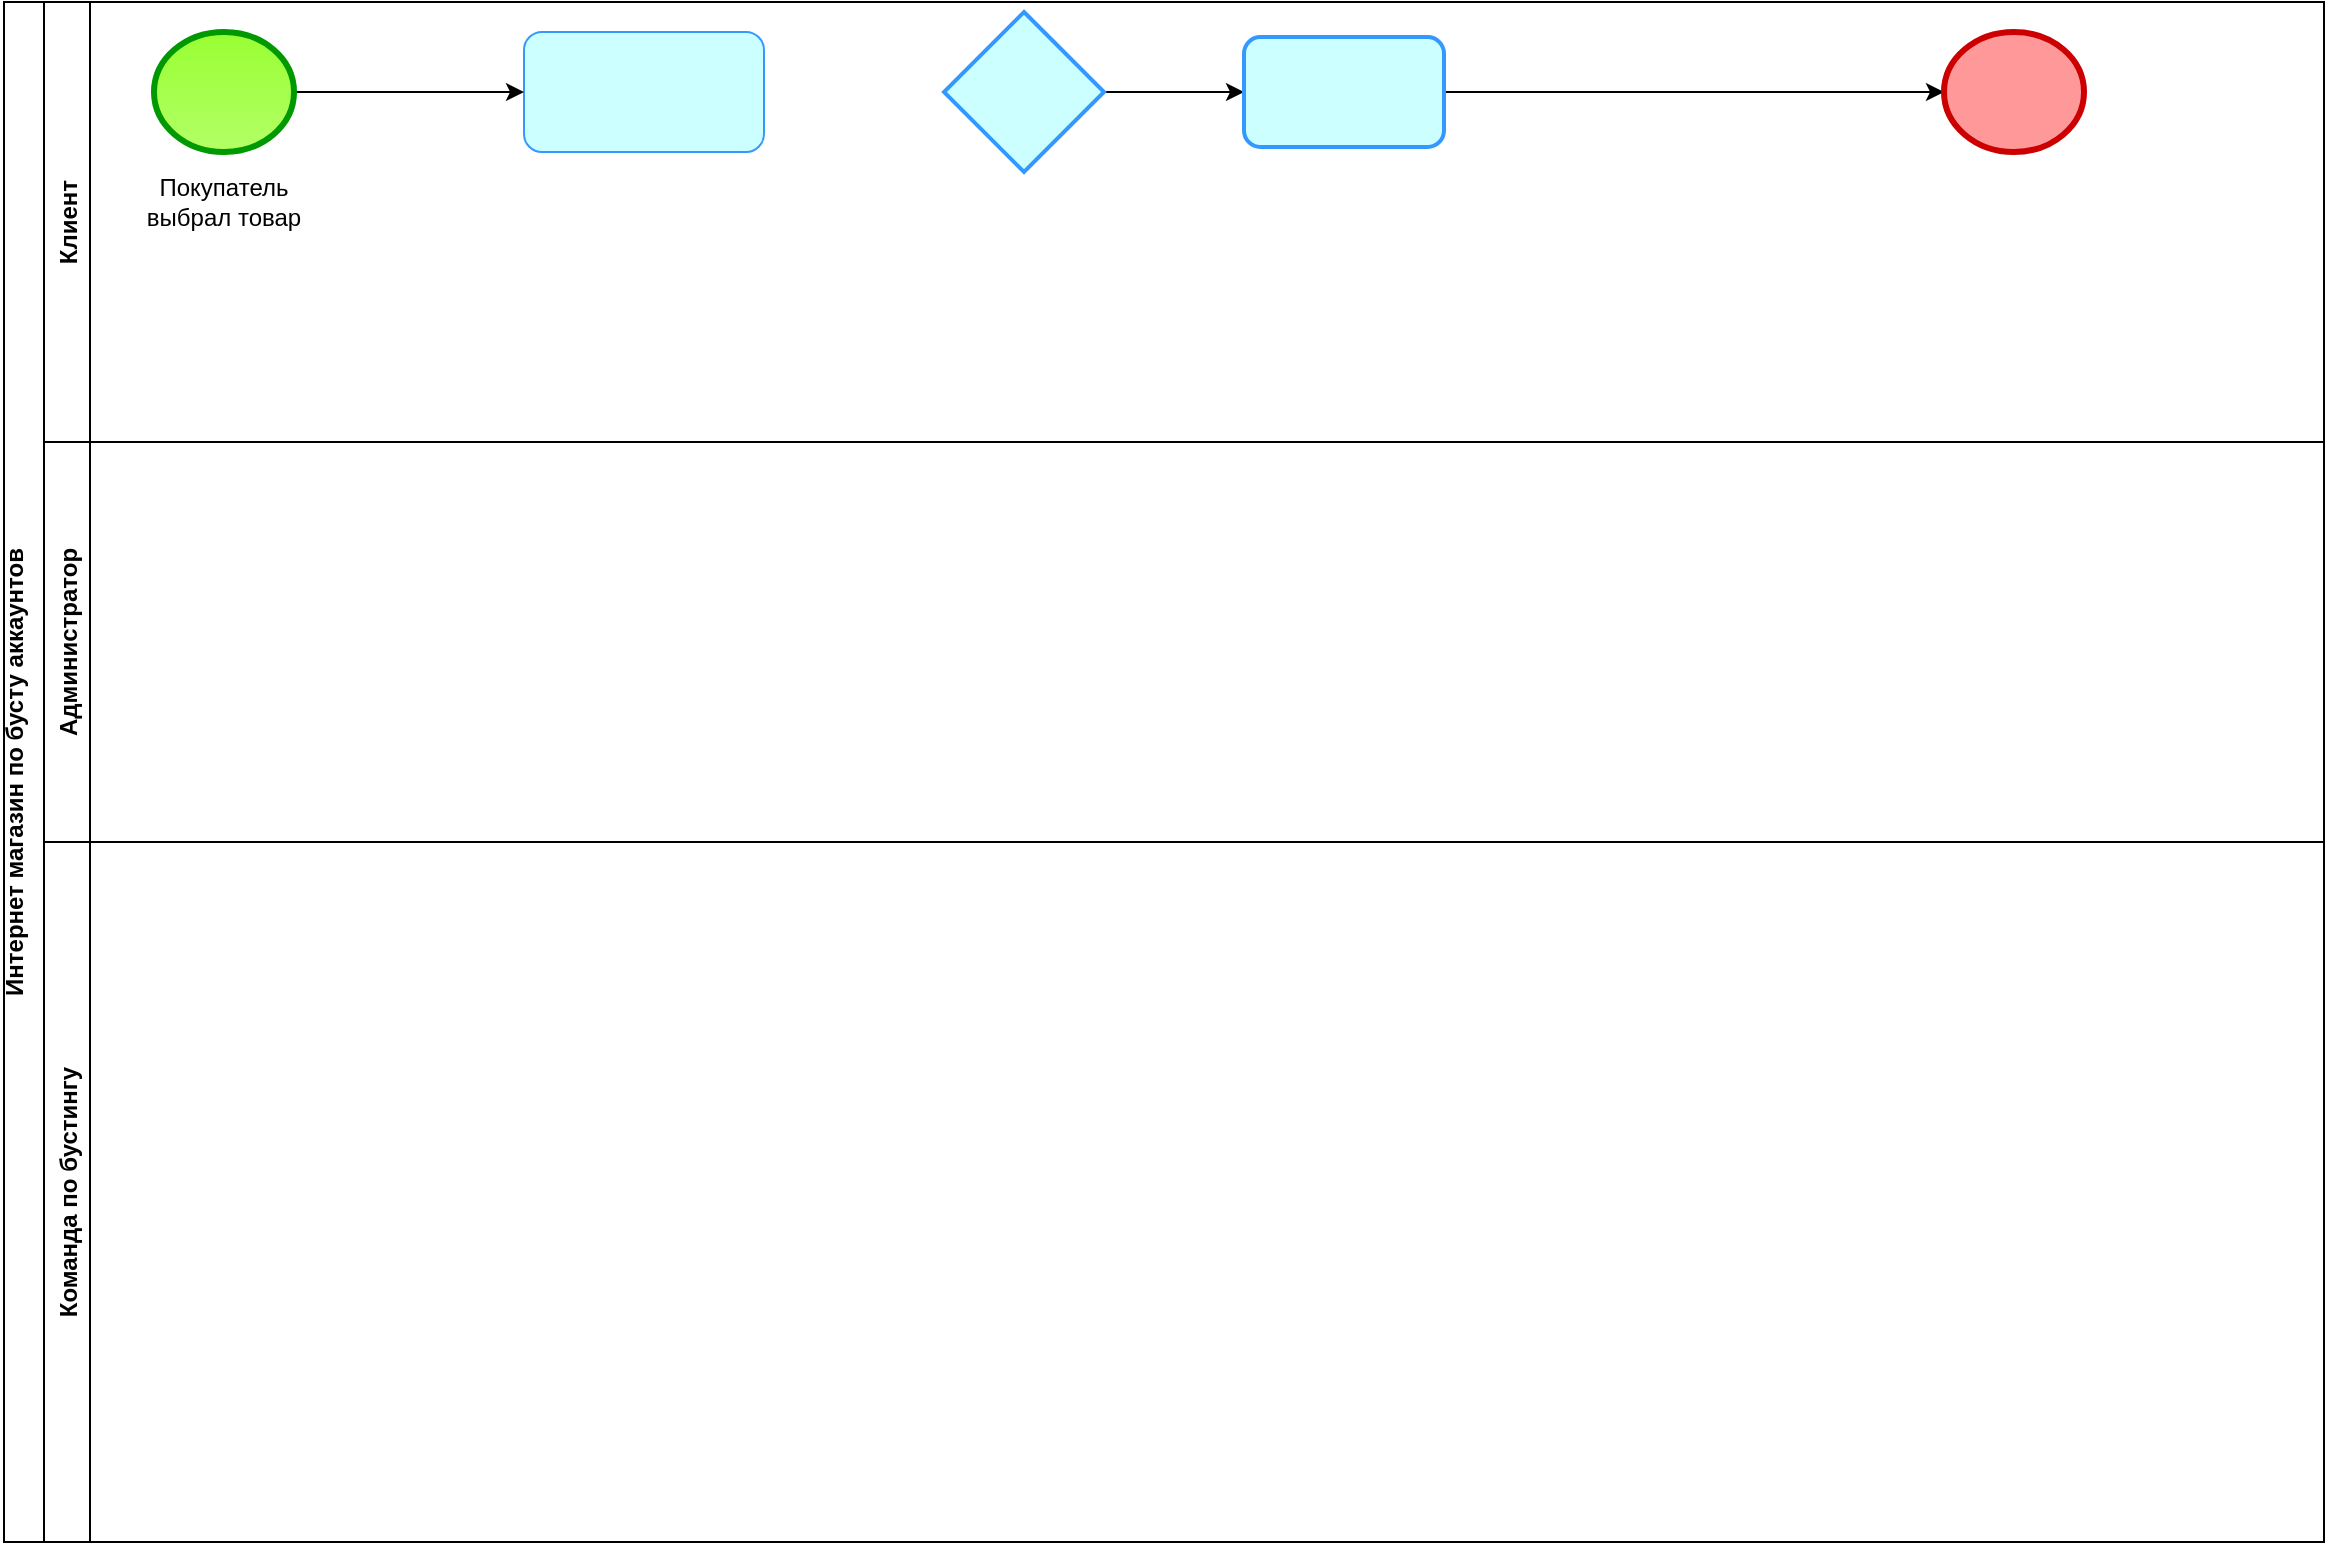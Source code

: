 <mxfile version="16.5.6" type="github">
  <diagram id="0U4CgZujcyzyxz3d1z1K" name="Page-1">
    <mxGraphModel dx="1237" dy="730" grid="1" gridSize="10" guides="1" tooltips="1" connect="1" arrows="1" fold="1" page="1" pageScale="1" pageWidth="1169" pageHeight="827" math="0" shadow="0">
      <root>
        <mxCell id="0" />
        <mxCell id="1" parent="0" />
        <mxCell id="7Rkt4dnO8JLoOcQxzTcG-1" value="Интернет магазин по бусту аккаунтов&#xa;" style="swimlane;horizontal=0;" vertex="1" parent="1">
          <mxGeometry width="1160" height="770" as="geometry" />
        </mxCell>
        <mxCell id="7Rkt4dnO8JLoOcQxzTcG-2" value="Клиент" style="swimlane;horizontal=0;" vertex="1" parent="7Rkt4dnO8JLoOcQxzTcG-1">
          <mxGeometry x="20" width="1140" height="220" as="geometry" />
        </mxCell>
        <mxCell id="7Rkt4dnO8JLoOcQxzTcG-9" value="Покупатель выбрал товар" style="text;html=1;strokeColor=none;fillColor=none;align=center;verticalAlign=middle;whiteSpace=wrap;rounded=0;" vertex="1" parent="7Rkt4dnO8JLoOcQxzTcG-2">
          <mxGeometry x="45" y="85" width="90" height="30" as="geometry" />
        </mxCell>
        <mxCell id="7Rkt4dnO8JLoOcQxzTcG-10" value="" style="rounded=1;whiteSpace=wrap;html=1;strokeColor=#3399FF;fillColor=#CCFFFF;gradientColor=#CCFFFF;" vertex="1" parent="7Rkt4dnO8JLoOcQxzTcG-2">
          <mxGeometry x="240" y="15" width="120" height="60" as="geometry" />
        </mxCell>
        <mxCell id="7Rkt4dnO8JLoOcQxzTcG-14" value="" style="edgeStyle=orthogonalEdgeStyle;rounded=0;orthogonalLoop=1;jettySize=auto;html=1;" edge="1" parent="7Rkt4dnO8JLoOcQxzTcG-2" source="7Rkt4dnO8JLoOcQxzTcG-12" target="7Rkt4dnO8JLoOcQxzTcG-13">
          <mxGeometry relative="1" as="geometry" />
        </mxCell>
        <mxCell id="7Rkt4dnO8JLoOcQxzTcG-12" value="" style="rhombus;whiteSpace=wrap;html=1;strokeColor=#3399FF;strokeWidth=2;fillColor=#CCFFFF;gradientColor=#CCFFFF;" vertex="1" parent="7Rkt4dnO8JLoOcQxzTcG-2">
          <mxGeometry x="450" y="5" width="80" height="80" as="geometry" />
        </mxCell>
        <mxCell id="7Rkt4dnO8JLoOcQxzTcG-16" value="" style="edgeStyle=orthogonalEdgeStyle;rounded=0;orthogonalLoop=1;jettySize=auto;html=1;" edge="1" parent="7Rkt4dnO8JLoOcQxzTcG-2" source="7Rkt4dnO8JLoOcQxzTcG-13" target="7Rkt4dnO8JLoOcQxzTcG-15">
          <mxGeometry relative="1" as="geometry" />
        </mxCell>
        <mxCell id="7Rkt4dnO8JLoOcQxzTcG-13" value="" style="rounded=1;whiteSpace=wrap;html=1;fillColor=#CCFFFF;strokeColor=#3399FF;strokeWidth=2;gradientColor=#CCFFFF;" vertex="1" parent="7Rkt4dnO8JLoOcQxzTcG-2">
          <mxGeometry x="600" y="17.5" width="100" height="55" as="geometry" />
        </mxCell>
        <mxCell id="7Rkt4dnO8JLoOcQxzTcG-15" value="" style="ellipse;whiteSpace=wrap;html=1;fillColor=#FF9999;strokeColor=#CC0000;rounded=1;strokeWidth=3;gradientColor=#FF9999;" vertex="1" parent="7Rkt4dnO8JLoOcQxzTcG-2">
          <mxGeometry x="950" y="15" width="70" height="60" as="geometry" />
        </mxCell>
        <mxCell id="7Rkt4dnO8JLoOcQxzTcG-19" value="" style="edgeStyle=orthogonalEdgeStyle;rounded=0;orthogonalLoop=1;jettySize=auto;html=1;" edge="1" parent="7Rkt4dnO8JLoOcQxzTcG-2" source="7Rkt4dnO8JLoOcQxzTcG-17" target="7Rkt4dnO8JLoOcQxzTcG-10">
          <mxGeometry relative="1" as="geometry" />
        </mxCell>
        <mxCell id="7Rkt4dnO8JLoOcQxzTcG-17" value="" style="ellipse;whiteSpace=wrap;html=1;fillColor=#99FF33;strokeColor=#009900;rounded=1;strokeWidth=3;gradientColor=#B3FF66;" vertex="1" parent="7Rkt4dnO8JLoOcQxzTcG-2">
          <mxGeometry x="55" y="15" width="70" height="60" as="geometry" />
        </mxCell>
        <mxCell id="7Rkt4dnO8JLoOcQxzTcG-5" value="Администратор" style="swimlane;horizontal=0;" vertex="1" parent="7Rkt4dnO8JLoOcQxzTcG-1">
          <mxGeometry x="20" y="220" width="1140" height="200" as="geometry" />
        </mxCell>
        <mxCell id="7Rkt4dnO8JLoOcQxzTcG-7" value="Команда по бустингу" style="swimlane;horizontal=0;" vertex="1" parent="7Rkt4dnO8JLoOcQxzTcG-1">
          <mxGeometry x="20" y="420" width="1140" height="350" as="geometry" />
        </mxCell>
      </root>
    </mxGraphModel>
  </diagram>
</mxfile>
